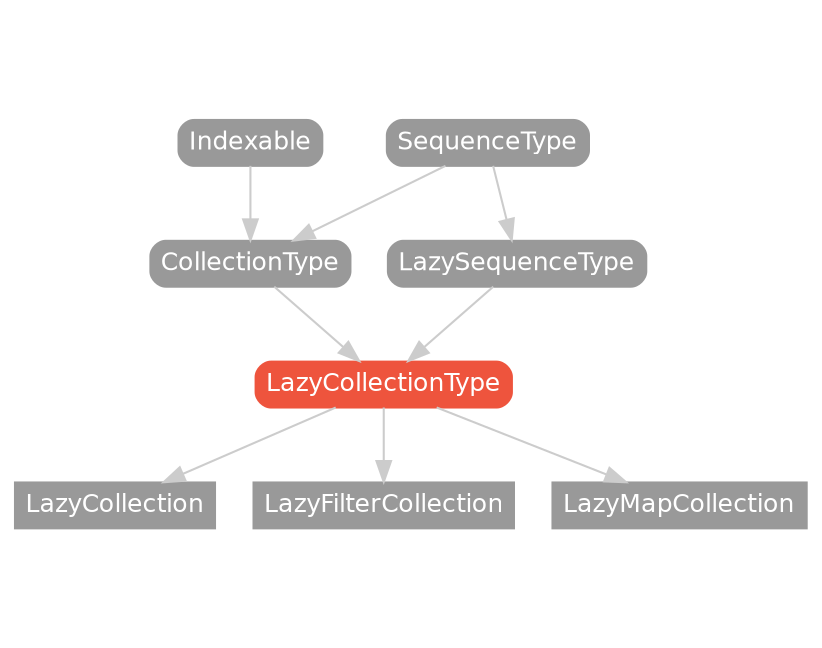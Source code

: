 strict digraph "LazyCollectionType - Type Hierarchy - SwiftDoc.cn" {
    pad="0.1,0.8"
    node [shape=box, style="filled,rounded", color="#999999", fillcolor="#999999", fontcolor=white, fontname=Helvetica, fontnames="Helvetica,sansserif", fontsize=12, margin="0.07,0.05", height="0.3"]
    edge [color="#cccccc"]
    "CollectionType" [URL="/protocol/CollectionType/hierarchy/"]
    "Indexable" [URL="/protocol/Indexable/hierarchy/"]
    "LazyCollection" [URL="/type/LazyCollection/hierarchy/", style=filled]
    "LazyCollectionType" [URL="/protocol/LazyCollectionType/", style="filled,rounded", fillcolor="#ee543d", color="#ee543d"]
    "LazyFilterCollection" [URL="/type/LazyFilterCollection/hierarchy/", style=filled]
    "LazyMapCollection" [URL="/type/LazyMapCollection/hierarchy/", style=filled]
    "LazySequenceType" [URL="/protocol/LazySequenceType/hierarchy/"]
    "SequenceType" [URL="/protocol/SequenceType/hierarchy/"]    "LazyCollectionType" -> "LazyCollection"
    "LazyCollectionType" -> "LazyFilterCollection"
    "LazyCollectionType" -> "LazyMapCollection"
    "CollectionType" -> "LazyCollectionType"
    "LazySequenceType" -> "LazyCollectionType"
    "Indexable" -> "CollectionType"
    "SequenceType" -> "CollectionType"
    "SequenceType" -> "LazySequenceType"
    subgraph Types {
        rank = max; "LazyCollection"; "LazyFilterCollection"; "LazyMapCollection";
    }
}